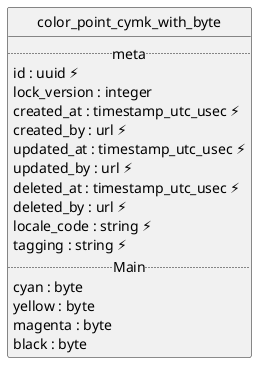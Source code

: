 @startuml uml
skinparam monochrome true
skinparam linetype ortho
hide circle

entity color_point_cymk_with_byte {
  .. meta ..
  id : uuid ⚡
  lock_version : integer
  created_at : timestamp_utc_usec ⚡
  created_by : url ⚡
  updated_at : timestamp_utc_usec ⚡
  updated_by : url ⚡
  deleted_at : timestamp_utc_usec ⚡
  deleted_by : url ⚡
  locale_code : string ⚡
  tagging : string ⚡
  .. Main ..
  cyan : byte
  yellow : byte
  magenta : byte
  black : byte
}

@enduml
